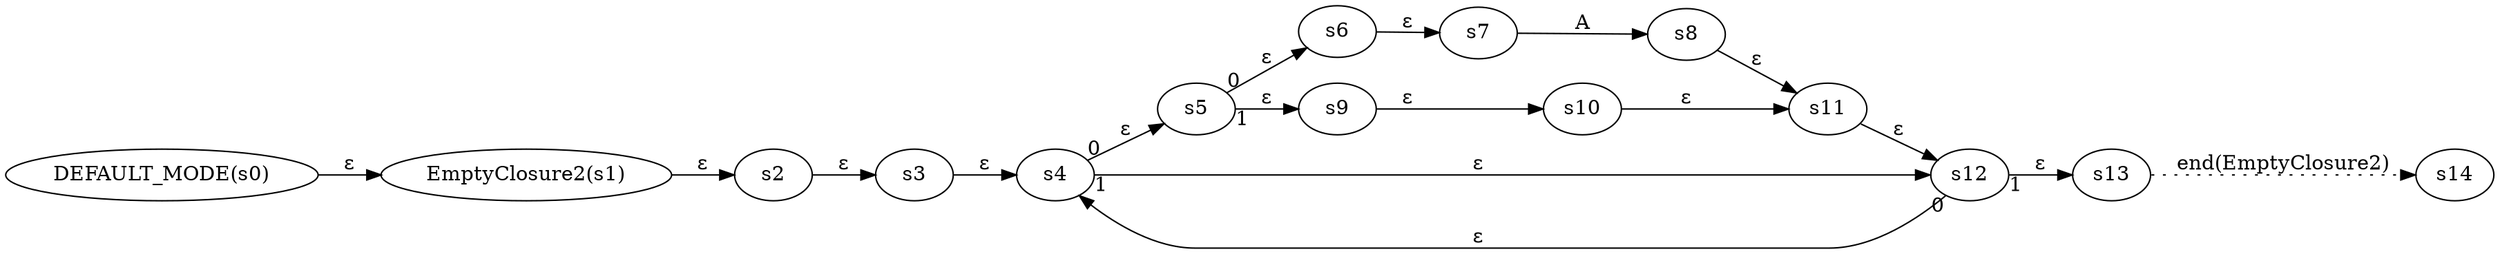 digraph ATN {
  rankdir=LR;

  "DEFAULT_MODE(s0)" -> "EmptyClosure2(s1)" [label=ε]
  "EmptyClosure2(s1)" -> s2 [label=ε]
  s2 -> s3 [label=ε]
  s3 -> s4 [label=ε]
  s4 -> s5 [label=ε taillabel=0]
  s5 -> s6 [label=ε taillabel=0]
  s6 -> s7 [label=ε]
  s7 -> s8 [label=A]
  s8 -> s11 [label=ε]
  s11 -> s12 [label=ε]
  s12 -> s4 [label=ε taillabel=0]
  s12 -> s13 [label=ε taillabel=1]
  s13 -> s14 [label="end(EmptyClosure2)" style=dotted]
  s5 -> s9 [label=ε taillabel=1]
  s9 -> s10 [label=ε]
  s10 -> s11 [label=ε]
  s4 -> s12 [label=ε taillabel=1]
}